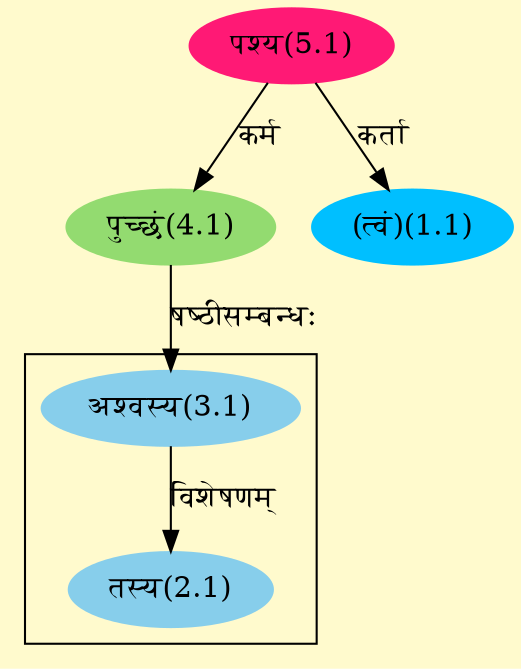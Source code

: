 digraph G{
rankdir=BT;
 compound=true;
 bgcolor="lemonchiffon1";

subgraph cluster_1{
Node2_1 [style=filled, color="#87CEEB" label = "तस्य(2.1)"]
Node3_1 [style=filled, color="#87CEEB" label = "अश्वस्य(3.1)"]

}
Node1_1 [style=filled, color="#00BFFF" label = "(त्वं)(1.1)"]
Node5_1 [style=filled, color="#FF1975" label = "पश्य(5.1)"]
Node3_1 [style=filled, color="#87CEEB" label = "अश्वस्य(3.1)"]
Node4_1 [style=filled, color="#93DB70" label = "पुच्छं(4.1)"]
/* Start of Relations section */

Node1_1 -> Node5_1 [  label="कर्ता"  dir="back" ]
Node2_1 -> Node3_1 [  label="विशेषणम्"  dir="back" ]
Node3_1 -> Node4_1 [  label="षष्ठीसम्बन्धः"  dir="back" ]
Node4_1 -> Node5_1 [  label="कर्म"  dir="back" ]
}
